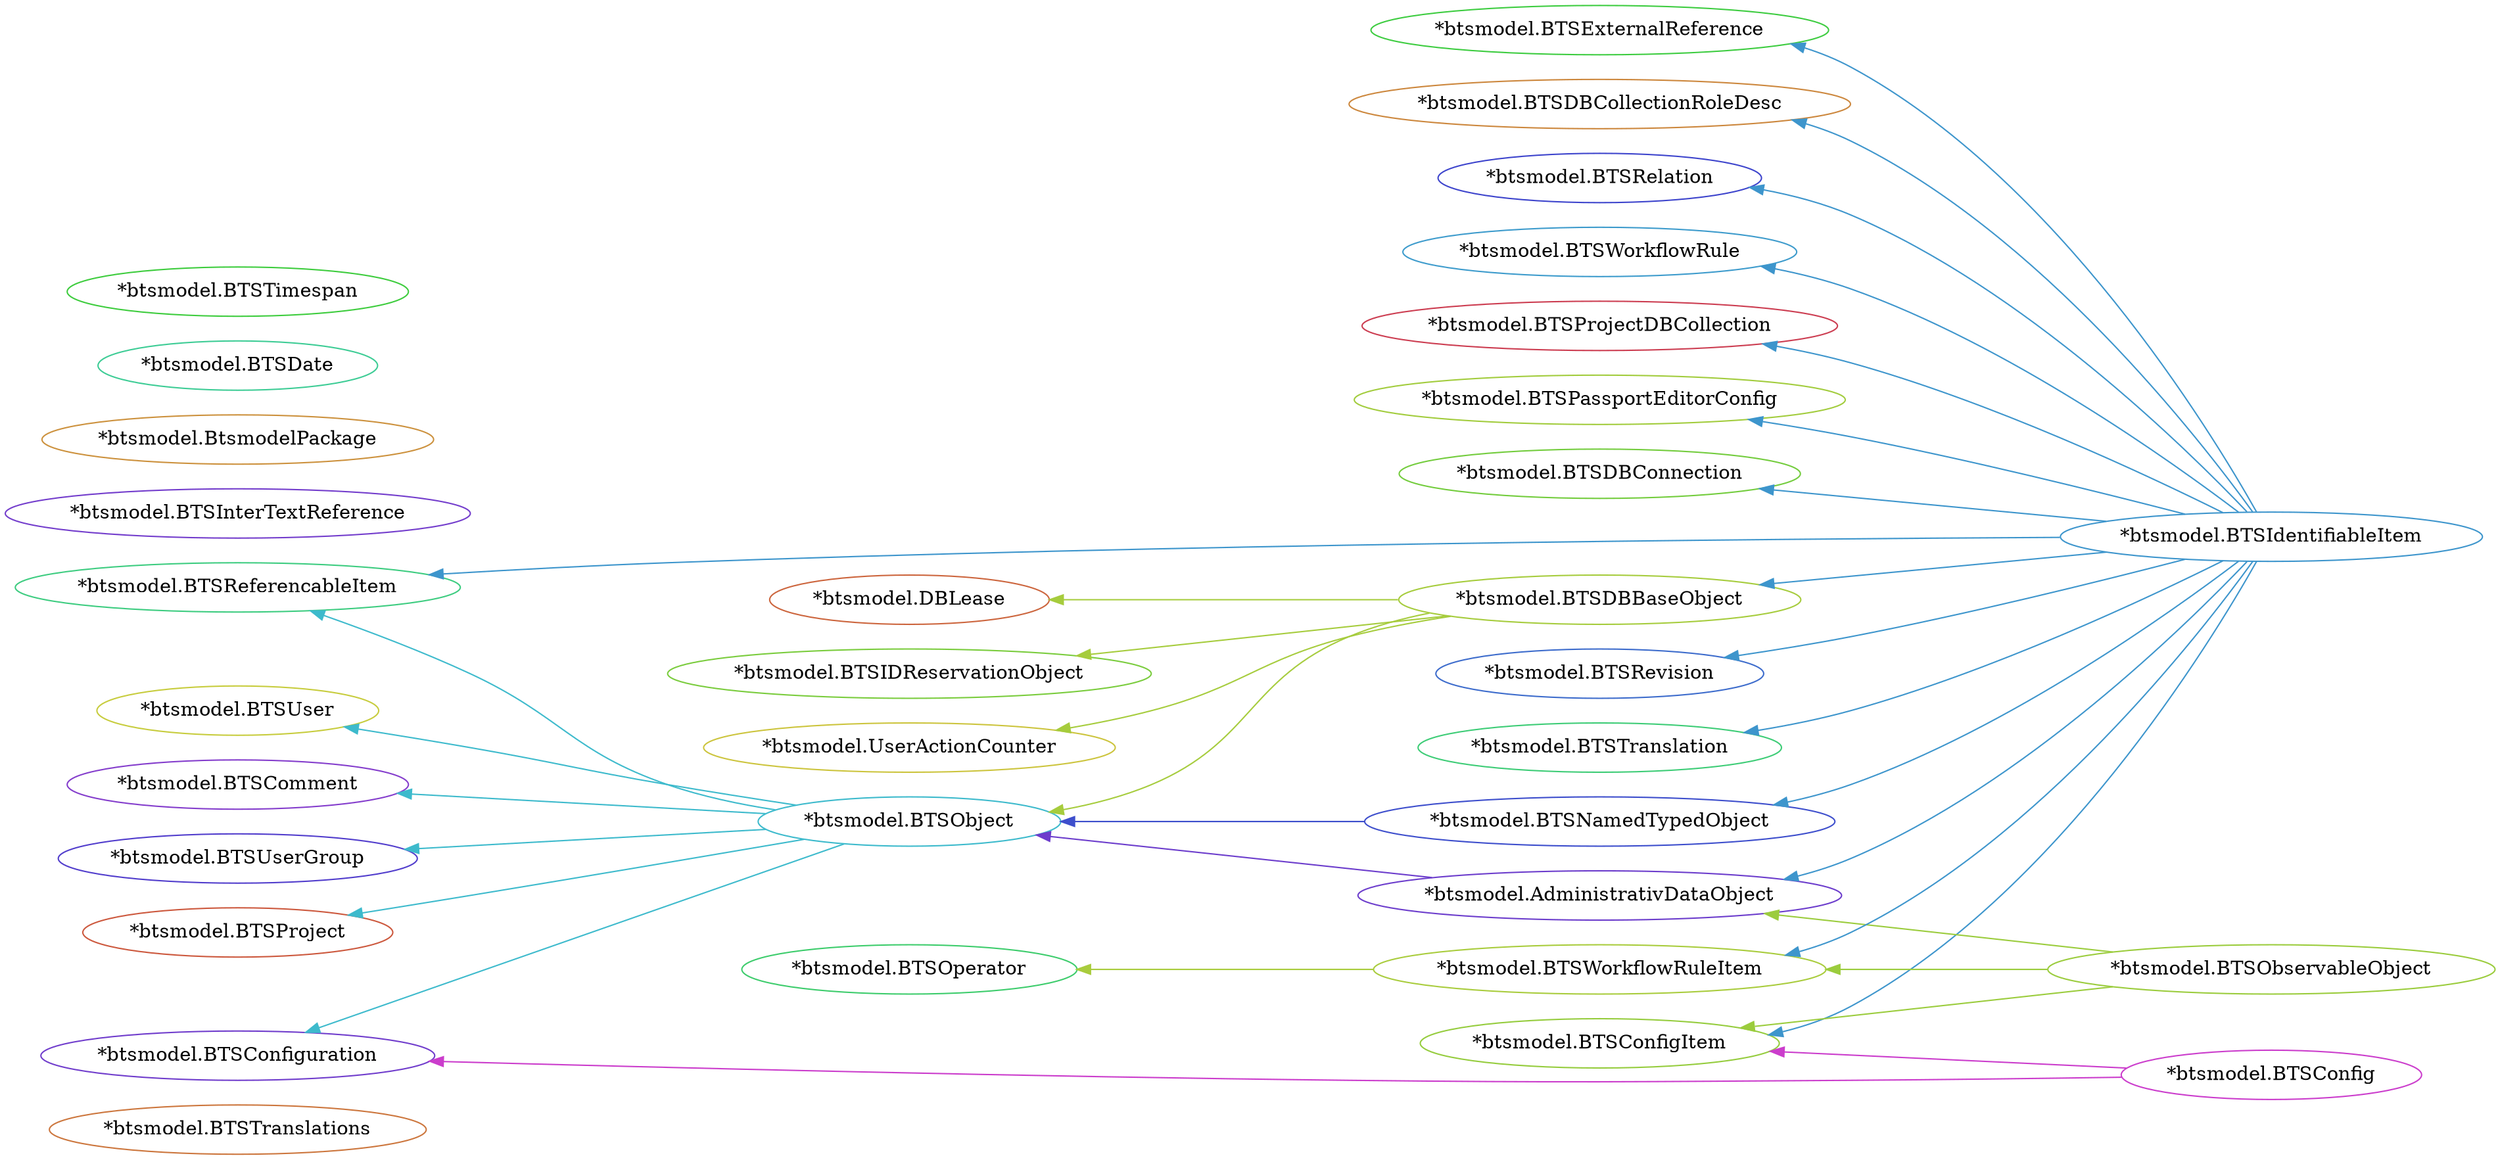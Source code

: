 
digraph G {
    graph [sep=0.5, ranksep=2];
    node [colorscheme="pastel18"];
    rankdir="LR";

    subgraph interface_like {
        style=invis;
        subgraph interface {
            /*node [
                style=filled,
                fillcolor=1
            ];*/
        "*btsmodel.BTSTranslations" [color="#cc763d"];
        "*btsmodel.BTSProject" [color="#cc583d"];
        "*btsmodel.BTSInterTextReference" [color="#733dcc"];
        "*btsmodel.BTSUser" [color="#c7cc3d"];
        "*btsmodel.BTSIDReservationObject" [color="#7acc3d"];
        "*btsmodel.BTSDBBaseObject" [color="#a6cc3d"];
        "*btsmodel.BTSIdentifiableItem" [color="#3d95cc"];
        "*btsmodel.BTSRevision" [color="#3d6ccc"];
        "*btsmodel.BTSTranslation" [color="#3dcc76"];
        "*btsmodel.BTSReferencableItem" [color="#3dcc80"];
        "*btsmodel.BTSExternalReference" [color="#3dcc40"];
        "*btsmodel.BTSDBCollectionRoleDesc" [color="#cc873d"];
        "*btsmodel.UserActionCounter" [color="#ccc43d"];
        "*btsmodel.BTSRelation" [color="#3d44cc"];
        "*btsmodel.BTSNamedTypedObject" [color="#3d4ecc"];
        "*btsmodel.BTSObject" [color="#3dbacc"];
        "*btsmodel.BTSWorkflowRule" [color="#3d9bcc"];
        "*btsmodel.BTSConfig" [color="#cb3dcc"];
        "*btsmodel.BtsmodelPackage" [color="#cc913d"];
        "*btsmodel.BTSConfigItem" [color="#95cc3d"];
        "*btsmodel.BTSComment" [color="#843dcc"];
        "*btsmodel.AdministrativDataObject" [color="#6c3dcc"];
        "*btsmodel.BTSOperator" [color="#3dcc6c"];
        "*btsmodel.BTSDate" [color="#3dcc95"];
        "*btsmodel.BTSProjectDBCollection" [color="#cc3d51"];
        "*btsmodel.BTSWorkflowRuleItem" [color="#a9cc3d"];
        "*btsmodel.BTSPassportEditorConfig" [color="#a2cc3d"];
        "*btsmodel.BTSConfiguration" [color="#703dcc"];
        "*btsmodel.BTSTimespan" [color="#3dcc3d"];
        "*btsmodel.BTSObservableObject" [color="#9bcc3d"];
        "*btsmodel.BTSUserGroup" [color="#513dcc"];
        "*btsmodel.BTSDBConnection" [color="#73cc3d"];
        "*btsmodel.DBLease" [color="#cc653d"];
        }
    }

    subgraph class_like {
        style=invis;
        subgraph class {
            node [
                shape=box,
                /*style=filled,
                fillcolor=2*/
            ];

        }

        subgraph abstract_class {
            node [
                shape=box,
                style=bold
                /*style="bold,filled",
                fillcolor=3*/
            ];

        }

        subgraph enum {
            node [
                style=dotted
                /*style="dotted,filled",
                fillcolor=4*/
            ];

        }
    }

    subgraph extends {
        edge [weight=2.0];

    }
    
    subgraph interface_extends {
        edge [len=1.0, weight=5.0, dir=back];
        "*btsmodel.BTSIDReservationObject" -> "*btsmodel.BTSDBBaseObject" [color="#a6cc3d"];
        "*btsmodel.BTSReferencableItem" -> "*btsmodel.BTSIdentifiableItem" [color="#3d95cc"];
        "*btsmodel.BTSComment" -> "*btsmodel.BTSObject" [color="#3dbacc"];
        "*btsmodel.BTSNamedTypedObject" -> "*btsmodel.BTSIdentifiableItem" [color="#3d95cc"];
        "*btsmodel.BTSDBConnection" -> "*btsmodel.BTSIdentifiableItem" [color="#3d95cc"];
        "*btsmodel.BTSObject" -> "*btsmodel.BTSNamedTypedObject" [color="#3d4ecc"];
        "*btsmodel.BTSRelation" -> "*btsmodel.BTSIdentifiableItem" [color="#3d95cc"];
        "*btsmodel.BTSExternalReference" -> "*btsmodel.BTSIdentifiableItem" [color="#3d95cc"];
        "*btsmodel.BTSConfigItem" -> "*btsmodel.BTSObservableObject" [color="#9bcc3d"];
        "*btsmodel.BTSConfiguration" -> "*btsmodel.BTSConfig" [color="#cb3dcc"];
        "*btsmodel.UserActionCounter" -> "*btsmodel.BTSDBBaseObject" [color="#a6cc3d"];
        "*btsmodel.BTSConfigItem" -> "*btsmodel.BTSIdentifiableItem" [color="#3d95cc"];
        "*btsmodel.BTSRevision" -> "*btsmodel.BTSIdentifiableItem" [color="#3d95cc"];
        "*btsmodel.AdministrativDataObject" -> "*btsmodel.BTSObservableObject" [color="#9bcc3d"];
        "*btsmodel.DBLease" -> "*btsmodel.BTSDBBaseObject" [color="#a6cc3d"];
        "*btsmodel.BTSDBCollectionRoleDesc" -> "*btsmodel.BTSIdentifiableItem" [color="#3d95cc"];
        "*btsmodel.BTSObject" -> "*btsmodel.AdministrativDataObject" [color="#6c3dcc"];
        "*btsmodel.BTSWorkflowRuleItem" -> "*btsmodel.BTSIdentifiableItem" [color="#3d95cc"];
        "*btsmodel.BTSObject" -> "*btsmodel.BTSDBBaseObject" [color="#a6cc3d"];
        "*btsmodel.BTSUserGroup" -> "*btsmodel.BTSObject" [color="#3dbacc"];
        "*btsmodel.BTSTranslation" -> "*btsmodel.BTSIdentifiableItem" [color="#3d95cc"];
        "*btsmodel.AdministrativDataObject" -> "*btsmodel.BTSIdentifiableItem" [color="#3d95cc"];
        "*btsmodel.BTSConfigItem" -> "*btsmodel.BTSConfig" [color="#cb3dcc"];
        "*btsmodel.BTSReferencableItem" -> "*btsmodel.BTSObject" [color="#3dbacc"];
        "*btsmodel.BTSWorkflowRule" -> "*btsmodel.BTSIdentifiableItem" [color="#3d95cc"];
        "*btsmodel.BTSProjectDBCollection" -> "*btsmodel.BTSIdentifiableItem" [color="#3d95cc"];
        "*btsmodel.BTSOperator" -> "*btsmodel.BTSWorkflowRuleItem" [color="#a9cc3d"];
        "*btsmodel.BTSWorkflowRuleItem" -> "*btsmodel.BTSObservableObject" [color="#9bcc3d"];
        "*btsmodel.BTSConfiguration" -> "*btsmodel.BTSObject" [color="#3dbacc"];
        "*btsmodel.BTSUser" -> "*btsmodel.BTSObject" [color="#3dbacc"];
        "*btsmodel.BTSPassportEditorConfig" -> "*btsmodel.BTSIdentifiableItem" [color="#3d95cc"];
        "*btsmodel.BTSProject" -> "*btsmodel.BTSObject" [color="#3dbacc"];
        "*btsmodel.BTSDBBaseObject" -> "*btsmodel.BTSIdentifiableItem" [color="#3d95cc"];
    }

    subgraph implements {
        edge [len=1.0, weight=5.0, dir=back];

    }

    subgraph references {
        edge [color=gray, weight=0];
/*         "*btsmodel.impl.BTSReferencableItemImpl" -> "*btsmodel.BTSObject" [color="#a23dcc"];
        "*btsmodel.impl.BTSDBBaseObjectImpl" -> "*btsmodel.impl.BTSIdentifiableItemImpl" [color="#4a3dcc"];
        "*btsmodel.impl.BTSConfigurationImpl" -> "*btsmodel.BTSDBBaseObject" [color="#3dcc58"];
        "*btsmodel.BTSConfig" -> "*btsmodel.BTSConfig" [color="#cb3dcc"];
        "*btsmodel.impl.BTSReferencableItemImpl" -> "*btsmodel.BTSReferencableItem" [color="#a23dcc"];
        "*btsmodel.impl.BTSIdentifiableItemImpl" -> "*btsmodel.BTSIdentifiableItem" [color="#cc3d69"];
        "*btsmodel.impl.BtsmodelPackageImpl" -> "*btsmodel.BTSConfig" [color="#58cc3d"];
        "*btsmodel.impl.BTSObservableObjectImpl" -> "*btsmodel.BTSObservableObject" [color="#cc3dcb"];
        "*btsmodel.impl.BTSConfigItemImpl" -> "*btsmodel.impl.BTSConfigImpl" [color="#5fcc3d"];
        "*btsmodel.impl.BTSRelationImpl" -> "*btsmodel.BTSRelation" [color="#cccb3d"];
        "*btsmodel.impl.BtsmodelPackageImpl" -> "*btsmodel.BTSReferencableItem" [color="#58cc3d"];
        "*btsmodel.impl.BTSWorkflowRuleItemImpl" -> "*btsmodel.BTSIdentifiableItem" [color="#763dcc"];
        "*btsmodel.impl.BtsmodelPackageImpl" -> "*btsmodel.BTSDBConnection" [color="#58cc3d"];
        "*btsmodel.impl.BtsmodelPackageImpl" -> "*btsmodel.BTSIdentifiableItem" [color="#58cc3d"];
        "*btsmodel.impl.BTSConfigurationImpl" -> "*btsmodel.BTSNamedTypedObject" [color="#3dcc58"];
        "*btsmodel.impl.BTSConfigurationImpl" -> "*btsmodel.BTSRevision" [color="#3dcc58"];
        "*btsmodel.BTSWorkflowRuleItem" -> "*btsmodel.BTSIdentifiableItem" [color="#a9cc3d"];
        "*btsmodel.BTSConfigItem" -> "*btsmodel.BTSConfig" [color="#95cc3d"];
        "*btsmodel.impl.BTSOperatorImpl" -> "*btsmodel.impl.BTSWorkflowRuleItemImpl" [color="#7dcc3d"];
        "*btsmodel.impl.BTSConfigurationImpl" -> "*btsmodel.BTSRelation" [color="#3dcc58"];
        "*btsmodel.impl.BTSObjectImpl" -> "*btsmodel.BTSDBBaseObject" [color="#3dbacc"];
        "*btsmodel.impl.BtsmodelPackageImpl" -> "*btsmodel.BTSComment" [color="#58cc3d"];
        "*btsmodel.BTSObject" -> "*btsmodel.BTSNamedTypedObject" [color="#3dbacc"];
        "*btsmodel.impl.BTSProjectImpl" -> "*btsmodel.BTSProjectDBCollection" [color="#84cc3d"];
        "*btsmodel.AdministrativDataObject" -> "*btsmodel.BTSIdentifiableItem" [color="#6c3dcc"];
        "*btsmodel.impl.BTSConfigurationImpl" -> "*btsmodel.BTSIdentifiableItem" [color="#3dcc58"];
        "*btsmodel.impl.BtsmodelPackageImpl" -> "*btsmodel.BTSConfiguration" [color="#58cc3d"];
        "*btsmodel.impl.BTSConfigItemImpl" -> "*btsmodel.BTSIdentifiableItem" [color="#5fcc3d"];
        "*btsmodel.impl.BTSTranslationsImpl" -> "*btsmodel.BTSTranslations" [color="#c43dcc"];
        "*btsmodel.impl.BtsmodelPackageImpl" -> "*btsmodel.BTSNamedTypedObject" [color="#58cc3d"];
        "*btsmodel.impl.BtsmodelPackageImpl" -> "*btsmodel.impl.BtsmodelPackageImpl" [color="#58cc3d"];
        "*btsmodel.impl.BTSProjectImpl" -> "*btsmodel.BTSDBConnection" [color="#84cc3d"];
        "*btsmodel.impl.BTSTranslationImpl" -> "*btsmodel.BTSTranslation" [color="#cc5f3d"];
        "*btsmodel.impl.BtsmodelPackageImpl" -> "*btsmodel.BTSObservableObject" [color="#58cc3d"];
        "*btsmodel.impl.BTSDBConnectionImpl" -> "*btsmodel.BTSDBConnection" [color="#473dcc"];
        "*btsmodel.BTSConfigItem" -> "*btsmodel.BTSPassportEditorConfig" [color="#95cc3d"];
        "*btsmodel.impl.BTSPassportEditorConfigImpl" -> "*btsmodel.BTSPassportEditorConfig" [color="#ccb63d"];
        "*btsmodel.impl.BTSIDReservationObjectImpl" -> "*btsmodel.impl.BTSDBBaseObjectImpl" [color="#a2cc3d"];
        "*btsmodel.impl.BtsmodelPackageImpl" -> "*btsmodel.BTSDBBaseObject" [color="#58cc3d"];
        "*btsmodel.impl.BTSConfigItemImpl" -> "*btsmodel.BTSWorkflowRuleItem" [color="#5fcc3d"];
        "*btsmodel.BTSProject" -> "*btsmodel.BTSObject" [color="#cc583d"];
        "*btsmodel.impl.BtsmodelPackageImpl" -> "*btsmodel.BTSDBCollectionRoleDesc" [color="#58cc3d"];
        "*btsmodel.impl.DBLeaseImpl" -> "*btsmodel.DBLease" [color="#3dcc80"];
        "*btsmodel.impl.BTSDBCollectionRoleDescImpl" -> "*btsmodel.BTSDBCollectionRoleDesc" [color="#cc3d9b"];
        "*btsmodel.impl.BtsmodelPackageImpl" -> "*btsmodel.BTSProject" [color="#58cc3d"];
        "*btsmodel.impl.BTSRelationImpl" -> "*btsmodel.BTSInterTextReference" [color="#cccb3d"];
        "*btsmodel.impl.BTSUserImpl" -> "*btsmodel.BTSUser" [color="#cc3d95"];
        "*btsmodel.BTSComment" -> "*btsmodel.BTSObject" [color="#843dcc"];
        "*btsmodel.BTSExternalReference" -> "*btsmodel.BTSIdentifiableItem" [color="#3dcc40"];
        "*btsmodel.impl.BTSConfigItemImpl" -> "*btsmodel.BTSPassportEditorConfig" [color="#5fcc3d"];
        "*btsmodel.impl.AdministrativDataObjectImpl" -> "*btsmodel.BTSRevision" [color="#cc3d5b"];
        "*btsmodel.impl.BTSConfigItemImpl" -> "*btsmodel.BTSConfigItem" [color="#5fcc3d"];
        "*btsmodel.impl.BTSConfigurationImpl" -> "*btsmodel.impl.BTSConfigImpl" [color="#3dcc58"];
        "*btsmodel.impl.BTSUserGroupImpl" -> "*btsmodel.BTSUserGroup" [color="#3d95cc"];
        "*btsmodel.BTSOperator" -> "*btsmodel.BTSWorkflowRuleItem" [color="#3dcc6c"];
        "*btsmodel.impl.BTSNamedTypedObjectImpl" -> "*btsmodel.BTSNamedTypedObject" [color="#3dc7cc"];
        "*btsmodel.impl.BTSObjectImpl" -> "*btsmodel.BTSNamedTypedObject" [color="#3dbacc"];
        "*btsmodel.impl.BtsmodelPackageImpl" -> "*btsmodel.BTSWorkflowRuleItem" [color="#58cc3d"];
        "*btsmodel.BTSTranslations" -> "*btsmodel.BTSTranslation" [color="#cc763d"];
        "*btsmodel.impl.BtsmodelPackageImpl" -> "*btsmodel.BTSTimespan" [color="#58cc3d"];
        "*btsmodel.impl.BTSWorkflowRuleImpl" -> "*btsmodel.impl.BTSIdentifiableItemImpl" [color="#69cc3d"];
        "*btsmodel.impl.BTSUserGroupImpl" -> "*btsmodel.impl.BTSObjectImpl" [color="#3d95cc"];
        "*btsmodel.impl.BtsmodelPackageImpl" -> "*btsmodel.BTSWorkflowRule" [color="#58cc3d"];
        "*btsmodel.impl.BtsmodelPackageImpl" -> "*btsmodel.BTSUser" [color="#58cc3d"];
        "*btsmodel.impl.BTSWorkflowRuleItemImpl" -> "*btsmodel.BTSWorkflowRuleItem" [color="#763dcc"];
        "*btsmodel.BTSTranslation" -> "*btsmodel.BTSIdentifiableItem" [color="#3dcc76"];
        "*btsmodel.impl.BTSConfigItemImpl" -> "*btsmodel.BTSTranslations" [color="#5fcc3d"];
        "*btsmodel.BTSWorkflowRuleItem" -> "*btsmodel.BTSObservableObject" [color="#a9cc3d"];
        "*btsmodel.impl.BTSConfigurationImpl" -> "*btsmodel.BTSObservableObject" [color="#3dcc58"];
        "*btsmodel.impl.BTSConfigurationImpl" -> "*btsmodel.BTSObject" [color="#3dcc58"];
        "*btsmodel.impl.BTSWorkflowRuleItemImpl" -> "*btsmodel.impl.BTSObservableObjectImpl" [color="#763dcc"];
        "*btsmodel.BTSConfigItem" -> "*btsmodel.BTSWorkflowRuleItem" [color="#95cc3d"];
        "*btsmodel.impl.BTSTimespanImpl" -> "*btsmodel.BTSDate" [color="#3d65cc"];
        "*btsmodel.BTSRelation" -> "*btsmodel.BTSIdentifiableItem" [color="#3d44cc"];
        "*btsmodel.impl.BTSWorkflowRuleImpl" -> "*btsmodel.BTSWorkflowRuleItem" [color="#69cc3d"];
        "*btsmodel.impl.BTSDBBaseObjectImpl" -> "*btsmodel.BTSDBBaseObject" [color="#4a3dcc"];
        "*btsmodel.impl.BTSConfigurationImpl" -> "*btsmodel.BTSConfiguration" [color="#3dcc58"];
        "*btsmodel.impl.BTSNamedTypedObjectImpl" -> "*btsmodel.impl.BTSIdentifiableItemImpl" [color="#3dc7cc"];
        "*btsmodel.BTSProjectDBCollection" -> "*btsmodel.BTSIdentifiableItem" [color="#cc3d51"];
        "*btsmodel.impl.BtsmodelPackageImpl" -> "*btsmodel.DBLease" [color="#58cc3d"];
        "*btsmodel.BTSPassportEditorConfig" -> "*btsmodel.BTSIdentifiableItem" [color="#a2cc3d"];
        "*btsmodel.BTSWorkflowRule" -> "*btsmodel.BTSWorkflowRuleItem" [color="#3d9bcc"];
        "*btsmodel.AdministrativDataObject" -> "*btsmodel.BTSRevision" [color="#6c3dcc"];
        "*btsmodel.BTSRevision" -> "*btsmodel.BTSIdentifiableItem" [color="#3d6ccc"];
        "*btsmodel.impl.AdministrativDataObjectImpl" -> "*btsmodel.impl.BTSObservableObjectImpl" [color="#cc3d5b"];
        "*btsmodel.impl.BtsmodelPackageImpl" -> "*btsmodel.BtsmodelPackage" [color="#58cc3d"];
        "*btsmodel.impl.BTSProjectDBCollectionImpl" -> "*btsmodel.BTSDBCollectionRoleDesc" [color="#cc3d3d"];
        "*btsmodel.impl.BTSObjectImpl" -> "*btsmodel.BTSExternalReference" [color="#3dbacc"];
        "*btsmodel.impl.DBLeaseImpl" -> "*btsmodel.BTSDBBaseObject" [color="#3dcc80"];
        "*btsmodel.impl.BTSRevisionImpl" -> "*btsmodel.BTSRevision" [color="#98cc3d"];
        "*btsmodel.impl.BtsmodelPackageImpl" -> "*btsmodel.BTSDate" [color="#58cc3d"];
        "*btsmodel.BTSObject" -> "*btsmodel.BTSExternalReference" [color="#3dbacc"];
        "*btsmodel.impl.BtsmodelPackageImpl" -> "*btsmodel.BTSRevision" [color="#58cc3d"];
        "*btsmodel.impl.BTSConfigurationImpl" -> "*btsmodel.BTSExternalReference" [color="#3dcc58"];
        "*btsmodel.impl.BTSExternalReferenceImpl" -> "*btsmodel.BTSExternalReference" [color="#3d70cc"];
        "*btsmodel.impl.BTSCommentImpl" -> "*btsmodel.impl.BTSObjectImpl" [color="#3dcc6c"];
        "*btsmodel.impl.BtsmodelPackageImpl" -> "*btsmodel.BTSProjectDBCollection" [color="#58cc3d"];
        "*btsmodel.BTSReferencableItem" -> "*btsmodel.BTSObject" [color="#3dcc80"];
        "*btsmodel.impl.BTSProjectImpl" -> "*btsmodel.BTSProject" [color="#84cc3d"];
        "*btsmodel.BtsmodelPackage" -> "*btsmodel.BtsmodelPackage" [color="#cc913d"];
        "*btsmodel.BTSProject" -> "*btsmodel.BTSDBConnection" [color="#cc583d"];
        "*btsmodel.impl.BTSConfigItemImpl" -> "*btsmodel.BTSObservableObject" [color="#5fcc3d"];
        "*btsmodel.impl.BtsmodelPackageImpl" -> "*btsmodel.AdministrativDataObject" [color="#58cc3d"];
        "*btsmodel.BTSDBBaseObject" -> "*btsmodel.BTSIdentifiableItem" [color="#a6cc3d"];
        "*btsmodel.impl.BTSRelationImpl" -> "*btsmodel.impl.BTSIdentifiableItemImpl" [color="#cccb3d"];
        "*btsmodel.impl.BtsmodelPackageImpl" -> "*btsmodel.BTSUserGroup" [color="#58cc3d"];
        "*btsmodel.impl.BTSConfigImpl" -> "*btsmodel.BTSConfig" [color="#cc3d47"];
        "*btsmodel.BTSReferencableItem" -> "*btsmodel.BTSIdentifiableItem" [color="#3dcc80"];
        "*btsmodel.impl.BTSPassportEditorConfigImpl" -> "*btsmodel.impl.BTSIdentifiableItemImpl" [color="#ccb63d"];
        "*btsmodel.impl.BTSTranslationsImpl" -> "*btsmodel.BTSTranslation" [color="#c43dcc"];
        "*btsmodel.impl.BTSConfigurationImpl" -> "*btsmodel.AdministrativDataObject" [color="#3dcc58"];
        "*btsmodel.BTSConfigItem" -> "*btsmodel.BTSIdentifiableItem" [color="#95cc3d"];
        "*btsmodel.impl.BTSDBConnectionImpl" -> "*btsmodel.impl.BTSIdentifiableItemImpl" [color="#473dcc"];
        "*btsmodel.impl.BtsmodelPackageImpl" -> "*btsmodel.UserActionCounter" [color="#58cc3d"];
        "*btsmodel.impl.BtsmodelPackageImpl" -> "*btsmodel.BTSConfigItem" [color="#58cc3d"];
        "*btsmodel.impl.BTSWorkflowRuleImpl" -> "*btsmodel.BTSWorkflowRule" [color="#69cc3d"];
        "*btsmodel.impl.AdministrativDataObjectImpl" -> "*btsmodel.AdministrativDataObject" [color="#cc3d5b"];
        "*btsmodel.impl.BtsmodelPackageImpl" -> "*btsmodel.BTSIDReservationObject" [color="#58cc3d"];
        "*btsmodel.impl.BtsmodelPackageImpl" -> "*btsmodel.BTSOperator" [color="#58cc3d"];
        "*btsmodel.impl.BtsmodelPackageImpl" -> "*btsmodel.BTSInterTextReference" [color="#58cc3d"];
        "*btsmodel.BTSConfiguration" -> "*btsmodel.BTSConfig" [color="#703dcc"];
        "*btsmodel.impl.BTSObjectImpl" -> "*btsmodel.BTSObject" [color="#3dbacc"];
        "*btsmodel.BTSConfigItem" -> "*btsmodel.BTSTranslations" [color="#95cc3d"];
        "*btsmodel.impl.BTSInterTextReferenceImpl" -> "*btsmodel.BTSInterTextReference" [color="#3dcc76"];
        "*btsmodel.impl.BTSReferencableItemImpl" -> "*btsmodel.impl.BTSObjectImpl" [color="#a23dcc"];
        "*btsmodel.BTSWorkflowRule" -> "*btsmodel.BTSIdentifiableItem" [color="#3d9bcc"];
        "*btsmodel.impl.BTSRevisionImpl" -> "*btsmodel.impl.BTSIdentifiableItemImpl" [color="#98cc3d"];
        "*btsmodel.impl.BTSTimespanImpl" -> "*btsmodel.BTSTimespan" [color="#3d65cc"];
        "*btsmodel.BTSConfigItem" -> "*btsmodel.BTSObservableObject" [color="#95cc3d"];
        "*btsmodel.impl.BtsmodelPackageImpl" -> "*btsmodel.BTSTranslations" [color="#58cc3d"];
        "*btsmodel.impl.BTSDBCollectionRoleDescImpl" -> "*btsmodel.impl.BTSIdentifiableItemImpl" [color="#cc3d9b"];
        "*btsmodel.BTSConfiguration" -> "*btsmodel.BTSObject" [color="#703dcc"];
        "*btsmodel.BTSUser" -> "*btsmodel.BTSObject" [color="#c7cc3d"];
        "*btsmodel.impl.BtsmodelPackageImpl" -> "*btsmodel.BTSTranslation" [color="#58cc3d"];
        "*btsmodel.BTSNamedTypedObject" -> "*btsmodel.BTSIdentifiableItem" [color="#3d4ecc"];
        "*btsmodel.impl.DBLeaseImpl" -> "*btsmodel.impl.BTSDBBaseObjectImpl" [color="#3dcc80"];
        "*btsmodel.impl.BTSExternalReferenceImpl" -> "*btsmodel.impl.BTSIdentifiableItemImpl" [color="#3d70cc"];
        "*btsmodel.impl.UserActionCounterImpl" -> "*btsmodel.UserActionCounter" [color="#cc3d95"];
        "*btsmodel.UserActionCounter" -> "*btsmodel.BTSDBBaseObject" [color="#ccc43d"];
        "*btsmodel.AdministrativDataObject" -> "*btsmodel.BTSObservableObject" [color="#6c3dcc"];
        "*btsmodel.impl.BTSObjectImpl" -> "*btsmodel.BTSRelation" [color="#3dbacc"];
        "*btsmodel.DBLease" -> "*btsmodel.BTSDBBaseObject" [color="#cc653d"];
        "*btsmodel.impl.AdministrativDataObjectImpl" -> "*btsmodel.BTSIdentifiableItem" [color="#cc3d5b"];
        "*btsmodel.BTSObject" -> "*btsmodel.AdministrativDataObject" [color="#3dbacc"];
        "*btsmodel.BTSUserGroup" -> "*btsmodel.BTSObject" [color="#513dcc"];
        "*btsmodel.impl.UserActionCounterImpl" -> "*btsmodel.impl.BTSDBBaseObjectImpl" [color="#cc3d95"];
        "*btsmodel.BTSTimespan" -> "*btsmodel.BTSDate" [color="#3dcc3d"];
        "*btsmodel.impl.BtsmodelPackageImpl" -> "*btsmodel.BTSObject" [color="#58cc3d"];
        "*btsmodel.impl.BTSIDReservationObjectImpl" -> "*btsmodel.BTSIDReservationObject" [color="#a2cc3d"];
        "*btsmodel.impl.BtsmodelPackageImpl" -> "*btsmodel.BTSExternalReference" [color="#58cc3d"];
        "*btsmodel.BTSIDReservationObject" -> "*btsmodel.BTSDBBaseObject" [color="#7acc3d"];
        "*btsmodel.impl.BTSProjectImpl" -> "*btsmodel.impl.BTSObjectImpl" [color="#84cc3d"];
        "*btsmodel.BTSDBConnection" -> "*btsmodel.BTSIdentifiableItem" [color="#73cc3d"];
        "*btsmodel.impl.BTSTranslationImpl" -> "*btsmodel.impl.BTSIdentifiableItemImpl" [color="#cc5f3d"];
        "*btsmodel.BTSProject" -> "*btsmodel.BTSProjectDBCollection" [color="#cc583d"];
        "*btsmodel.BTSRelation" -> "*btsmodel.BTSInterTextReference" [color="#3d44cc"];
        "*btsmodel.impl.BTSCommentImpl" -> "*btsmodel.BTSComment" [color="#3dcc6c"];
        "*btsmodel.impl.BTSObjectImpl" -> "*btsmodel.impl.AdministrativDataObjectImpl" [color="#3dbacc"];
        "*btsmodel.impl.BtsmodelPackageImpl" -> "*btsmodel.BTSRelation" [color="#58cc3d"];
        "*btsmodel.impl.BTSProjectDBCollectionImpl" -> "*btsmodel.BTSProjectDBCollection" [color="#cc3d3d"];
        "*btsmodel.BTSProjectDBCollection" -> "*btsmodel.BTSDBCollectionRoleDesc" [color="#cc3d51"];
        "*btsmodel.impl.BtsmodelPackageImpl" -> "*btsmodel.BTSPassportEditorConfig" [color="#58cc3d"];
        "*btsmodel.impl.BTSProjectDBCollectionImpl" -> "*btsmodel.impl.BTSIdentifiableItemImpl" [color="#cc3d3d"];
        "*btsmodel.BTSDBCollectionRoleDesc" -> "*btsmodel.BTSIdentifiableItem" [color="#cc873d"];
        "*btsmodel.BTSObject" -> "*btsmodel.BTSDBBaseObject" [color="#3dbacc"];
        "*btsmodel.BTSObject" -> "*btsmodel.BTSRelation" [color="#3dbacc"];
        "*btsmodel.impl.BTSDateImpl" -> "*btsmodel.BTSDate" [color="#3dcc73"];
        "*btsmodel.impl.AdministrativDataObjectImpl" -> "*btsmodel.BTSDBBaseObject" [color="#cc3d5b"];
        "*btsmodel.impl.BTSOperatorImpl" -> "*btsmodel.BTSOperator" [color="#7dcc3d"];
        "*btsmodel.impl.BTSUserImpl" -> "*btsmodel.impl.BTSObjectImpl" [color="#cc3d95"]; */
    }
}
